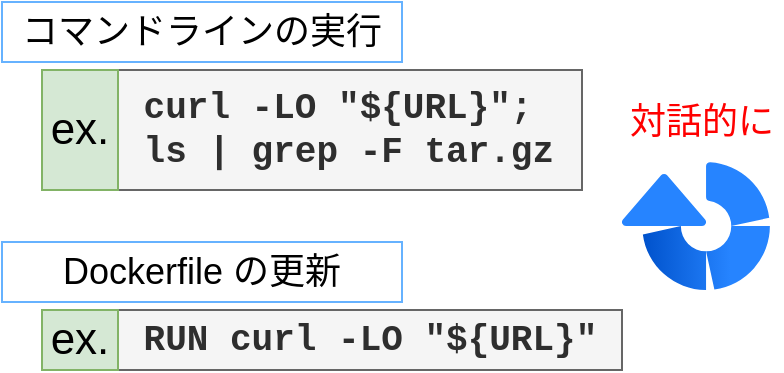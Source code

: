 <mxfile>
    <diagram id="JLw6v6k9_oCFDXbyCz5s" name="ページ1">
        <mxGraphModel dx="522" dy="569" grid="1" gridSize="10" guides="1" tooltips="1" connect="1" arrows="1" fold="1" page="1" pageScale="1" pageWidth="583" pageHeight="413" math="0" shadow="0">
            <root>
                <mxCell id="0"/>
                <mxCell id="1" parent="0"/>
                <mxCell id="2" value="&lt;font style=&quot;font-size: 18px;&quot;&gt;コマンドラインの実行&lt;/font&gt;" style="text;html=1;strokeColor=#66B2FF;fillColor=none;align=center;verticalAlign=middle;whiteSpace=wrap;rounded=0;" parent="1" vertex="1">
                    <mxGeometry width="200" height="30" as="geometry"/>
                </mxCell>
                <mxCell id="3" value="Dockerfile の更新" style="text;html=1;strokeColor=#66B2FF;fillColor=none;align=center;verticalAlign=middle;whiteSpace=wrap;rounded=0;fontSize=18;" parent="1" vertex="1">
                    <mxGeometry y="120" width="200" height="30" as="geometry"/>
                </mxCell>
                <mxCell id="5" value="" style="image;image=img/lib/atlassian/Bamboo_Logo.svg;fontSize=18;direction=north;flipH=0;" parent="1" vertex="1">
                    <mxGeometry x="310" y="80" width="74" height="64" as="geometry"/>
                </mxCell>
                <mxCell id="7" value="&lt;font color=&quot;#ff0000&quot;&gt;対話的に&lt;/font&gt;" style="text;html=1;strokeColor=none;fillColor=none;align=center;verticalAlign=middle;whiteSpace=wrap;rounded=0;fontSize=18;" parent="1" vertex="1">
                    <mxGeometry x="310" y="50" width="80" height="20" as="geometry"/>
                </mxCell>
                <mxCell id="8" value="&lt;b style=&quot;border-color: var(--border-color); color: rgb(46, 46, 46); font-family: Menlo, Monaco, &amp;quot;Courier New&amp;quot;, monospace; font-size: 18px;&quot;&gt;&amp;nbsp;curl -LO &quot;${URL}&quot;;&lt;br&gt;&amp;nbsp;ls | grep -F tar.gz&lt;/b&gt;" style="text;html=1;strokeColor=#666666;fillColor=#f5f5f5;align=left;verticalAlign=middle;whiteSpace=wrap;rounded=0;fontColor=#333333;" parent="1" vertex="1">
                    <mxGeometry x="58" y="34" width="232" height="60" as="geometry"/>
                </mxCell>
                <mxCell id="9" value="&lt;b style=&quot;border-color: var(--border-color); color: rgb(46, 46, 46); font-family: Menlo, Monaco, &amp;quot;Courier New&amp;quot;, monospace;&quot;&gt;&amp;nbsp;RUN curl -LO &quot;${URL}&quot;&lt;/b&gt;" style="text;html=1;strokeColor=#666666;fillColor=#f5f5f5;align=left;verticalAlign=middle;whiteSpace=wrap;rounded=0;fontSize=18;fontColor=#333333;" parent="1" vertex="1">
                    <mxGeometry x="58" y="154" width="252" height="30" as="geometry"/>
                </mxCell>
                <mxCell id="10" value="&lt;font style=&quot;font-size: 22px;&quot;&gt;ex.&lt;/font&gt;" style="text;html=1;strokeColor=#82b366;fillColor=#d5e8d4;align=center;verticalAlign=middle;whiteSpace=wrap;rounded=0;fontSize=18;" parent="1" vertex="1">
                    <mxGeometry x="20" y="34" width="38" height="60" as="geometry"/>
                </mxCell>
                <mxCell id="13" value="&lt;font style=&quot;font-size: 22px;&quot;&gt;ex.&lt;/font&gt;" style="text;html=1;strokeColor=#82b366;fillColor=#d5e8d4;align=center;verticalAlign=middle;whiteSpace=wrap;rounded=0;fontSize=18;" parent="1" vertex="1">
                    <mxGeometry x="20" y="154" width="38" height="30" as="geometry"/>
                </mxCell>
            </root>
        </mxGraphModel>
    </diagram>
</mxfile>